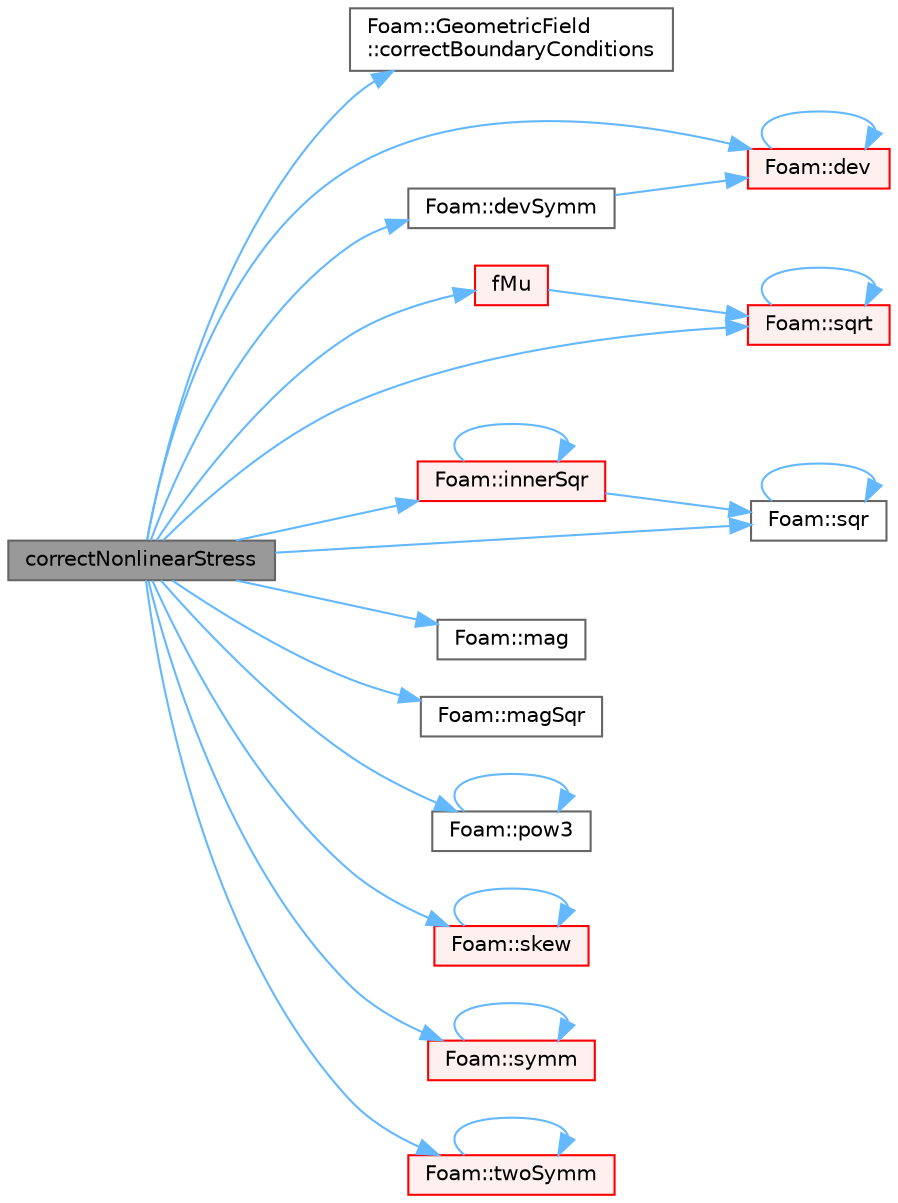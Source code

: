 digraph "correctNonlinearStress"
{
 // LATEX_PDF_SIZE
  bgcolor="transparent";
  edge [fontname=Helvetica,fontsize=10,labelfontname=Helvetica,labelfontsize=10];
  node [fontname=Helvetica,fontsize=10,shape=box,height=0.2,width=0.4];
  rankdir="LR";
  Node1 [id="Node000001",label="correctNonlinearStress",height=0.2,width=0.4,color="gray40", fillcolor="grey60", style="filled", fontcolor="black",tooltip=" "];
  Node1 -> Node2 [id="edge1_Node000001_Node000002",color="steelblue1",style="solid",tooltip=" "];
  Node2 [id="Node000002",label="Foam::GeometricField\l::correctBoundaryConditions",height=0.2,width=0.4,color="grey40", fillcolor="white", style="filled",URL="$classFoam_1_1GeometricField.html#acaf6878ef900e593c4b20812f1b567d6",tooltip=" "];
  Node1 -> Node3 [id="edge2_Node000001_Node000003",color="steelblue1",style="solid",tooltip=" "];
  Node3 [id="Node000003",label="Foam::dev",height=0.2,width=0.4,color="red", fillcolor="#FFF0F0", style="filled",URL="$namespaceFoam.html#a042ede1d98e91923a7cc5e14e9f86854",tooltip=" "];
  Node3 -> Node3 [id="edge3_Node000003_Node000003",color="steelblue1",style="solid",tooltip=" "];
  Node1 -> Node7 [id="edge4_Node000001_Node000007",color="steelblue1",style="solid",tooltip=" "];
  Node7 [id="Node000007",label="Foam::devSymm",height=0.2,width=0.4,color="grey40", fillcolor="white", style="filled",URL="$namespaceFoam.html#a6358f9d31f6e2a8b46dc6d88fb7d0145",tooltip=" "];
  Node7 -> Node3 [id="edge5_Node000007_Node000003",color="steelblue1",style="solid",tooltip=" "];
  Node1 -> Node8 [id="edge6_Node000001_Node000008",color="steelblue1",style="solid",tooltip=" "];
  Node8 [id="Node000008",label="fMu",height=0.2,width=0.4,color="red", fillcolor="#FFF0F0", style="filled",URL="$classFoam_1_1incompressible_1_1RASModels_1_1LienCubicKE.html#aedc45d75cb3b8ce73e8a20aa7cbe2a33",tooltip=" "];
  Node8 -> Node11 [id="edge7_Node000008_Node000011",color="steelblue1",style="solid",tooltip=" "];
  Node11 [id="Node000011",label="Foam::sqrt",height=0.2,width=0.4,color="red", fillcolor="#FFF0F0", style="filled",URL="$namespaceFoam.html#a8616bd62eebf2342a80222fecb1bda71",tooltip=" "];
  Node11 -> Node11 [id="edge8_Node000011_Node000011",color="steelblue1",style="solid",tooltip=" "];
  Node1 -> Node12 [id="edge9_Node000001_Node000012",color="steelblue1",style="solid",tooltip=" "];
  Node12 [id="Node000012",label="Foam::innerSqr",height=0.2,width=0.4,color="red", fillcolor="#FFF0F0", style="filled",URL="$namespaceFoam.html#accfbb1a04e404c9c2ac658c29fe1a7f6",tooltip=" "];
  Node12 -> Node12 [id="edge10_Node000012_Node000012",color="steelblue1",style="solid",tooltip=" "];
  Node12 -> Node13 [id="edge11_Node000012_Node000013",color="steelblue1",style="solid",tooltip=" "];
  Node13 [id="Node000013",label="Foam::sqr",height=0.2,width=0.4,color="grey40", fillcolor="white", style="filled",URL="$namespaceFoam.html#a277dc11c581d53826ab5090b08f3b17b",tooltip=" "];
  Node13 -> Node13 [id="edge12_Node000013_Node000013",color="steelblue1",style="solid",tooltip=" "];
  Node1 -> Node14 [id="edge13_Node000001_Node000014",color="steelblue1",style="solid",tooltip=" "];
  Node14 [id="Node000014",label="Foam::mag",height=0.2,width=0.4,color="grey40", fillcolor="white", style="filled",URL="$namespaceFoam.html#a8ac5b57f98f906c36b8a4e989a77dbba",tooltip=" "];
  Node1 -> Node15 [id="edge14_Node000001_Node000015",color="steelblue1",style="solid",tooltip=" "];
  Node15 [id="Node000015",label="Foam::magSqr",height=0.2,width=0.4,color="grey40", fillcolor="white", style="filled",URL="$namespaceFoam.html#aea671360975cf54141f555a789ce3148",tooltip=" "];
  Node1 -> Node16 [id="edge15_Node000001_Node000016",color="steelblue1",style="solid",tooltip=" "];
  Node16 [id="Node000016",label="Foam::pow3",height=0.2,width=0.4,color="grey40", fillcolor="white", style="filled",URL="$namespaceFoam.html#a2e8f5d970ee4fb466536c3c46bae91fe",tooltip=" "];
  Node16 -> Node16 [id="edge16_Node000016_Node000016",color="steelblue1",style="solid",tooltip=" "];
  Node1 -> Node17 [id="edge17_Node000001_Node000017",color="steelblue1",style="solid",tooltip=" "];
  Node17 [id="Node000017",label="Foam::skew",height=0.2,width=0.4,color="red", fillcolor="#FFF0F0", style="filled",URL="$namespaceFoam.html#aec5060dc82b7727c5935153aa048b2c1",tooltip=" "];
  Node17 -> Node17 [id="edge18_Node000017_Node000017",color="steelblue1",style="solid",tooltip=" "];
  Node1 -> Node13 [id="edge19_Node000001_Node000013",color="steelblue1",style="solid",tooltip=" "];
  Node1 -> Node11 [id="edge20_Node000001_Node000011",color="steelblue1",style="solid",tooltip=" "];
  Node1 -> Node18 [id="edge21_Node000001_Node000018",color="steelblue1",style="solid",tooltip=" "];
  Node18 [id="Node000018",label="Foam::symm",height=0.2,width=0.4,color="red", fillcolor="#FFF0F0", style="filled",URL="$namespaceFoam.html#a112755faabb5ff081d7a25a936a1d3c4",tooltip=" "];
  Node18 -> Node18 [id="edge22_Node000018_Node000018",color="steelblue1",style="solid",tooltip=" "];
  Node1 -> Node19 [id="edge23_Node000001_Node000019",color="steelblue1",style="solid",tooltip=" "];
  Node19 [id="Node000019",label="Foam::twoSymm",height=0.2,width=0.4,color="red", fillcolor="#FFF0F0", style="filled",URL="$namespaceFoam.html#a446550beb700669a32e76d9b87d5e043",tooltip=" "];
  Node19 -> Node19 [id="edge24_Node000019_Node000019",color="steelblue1",style="solid",tooltip=" "];
}
